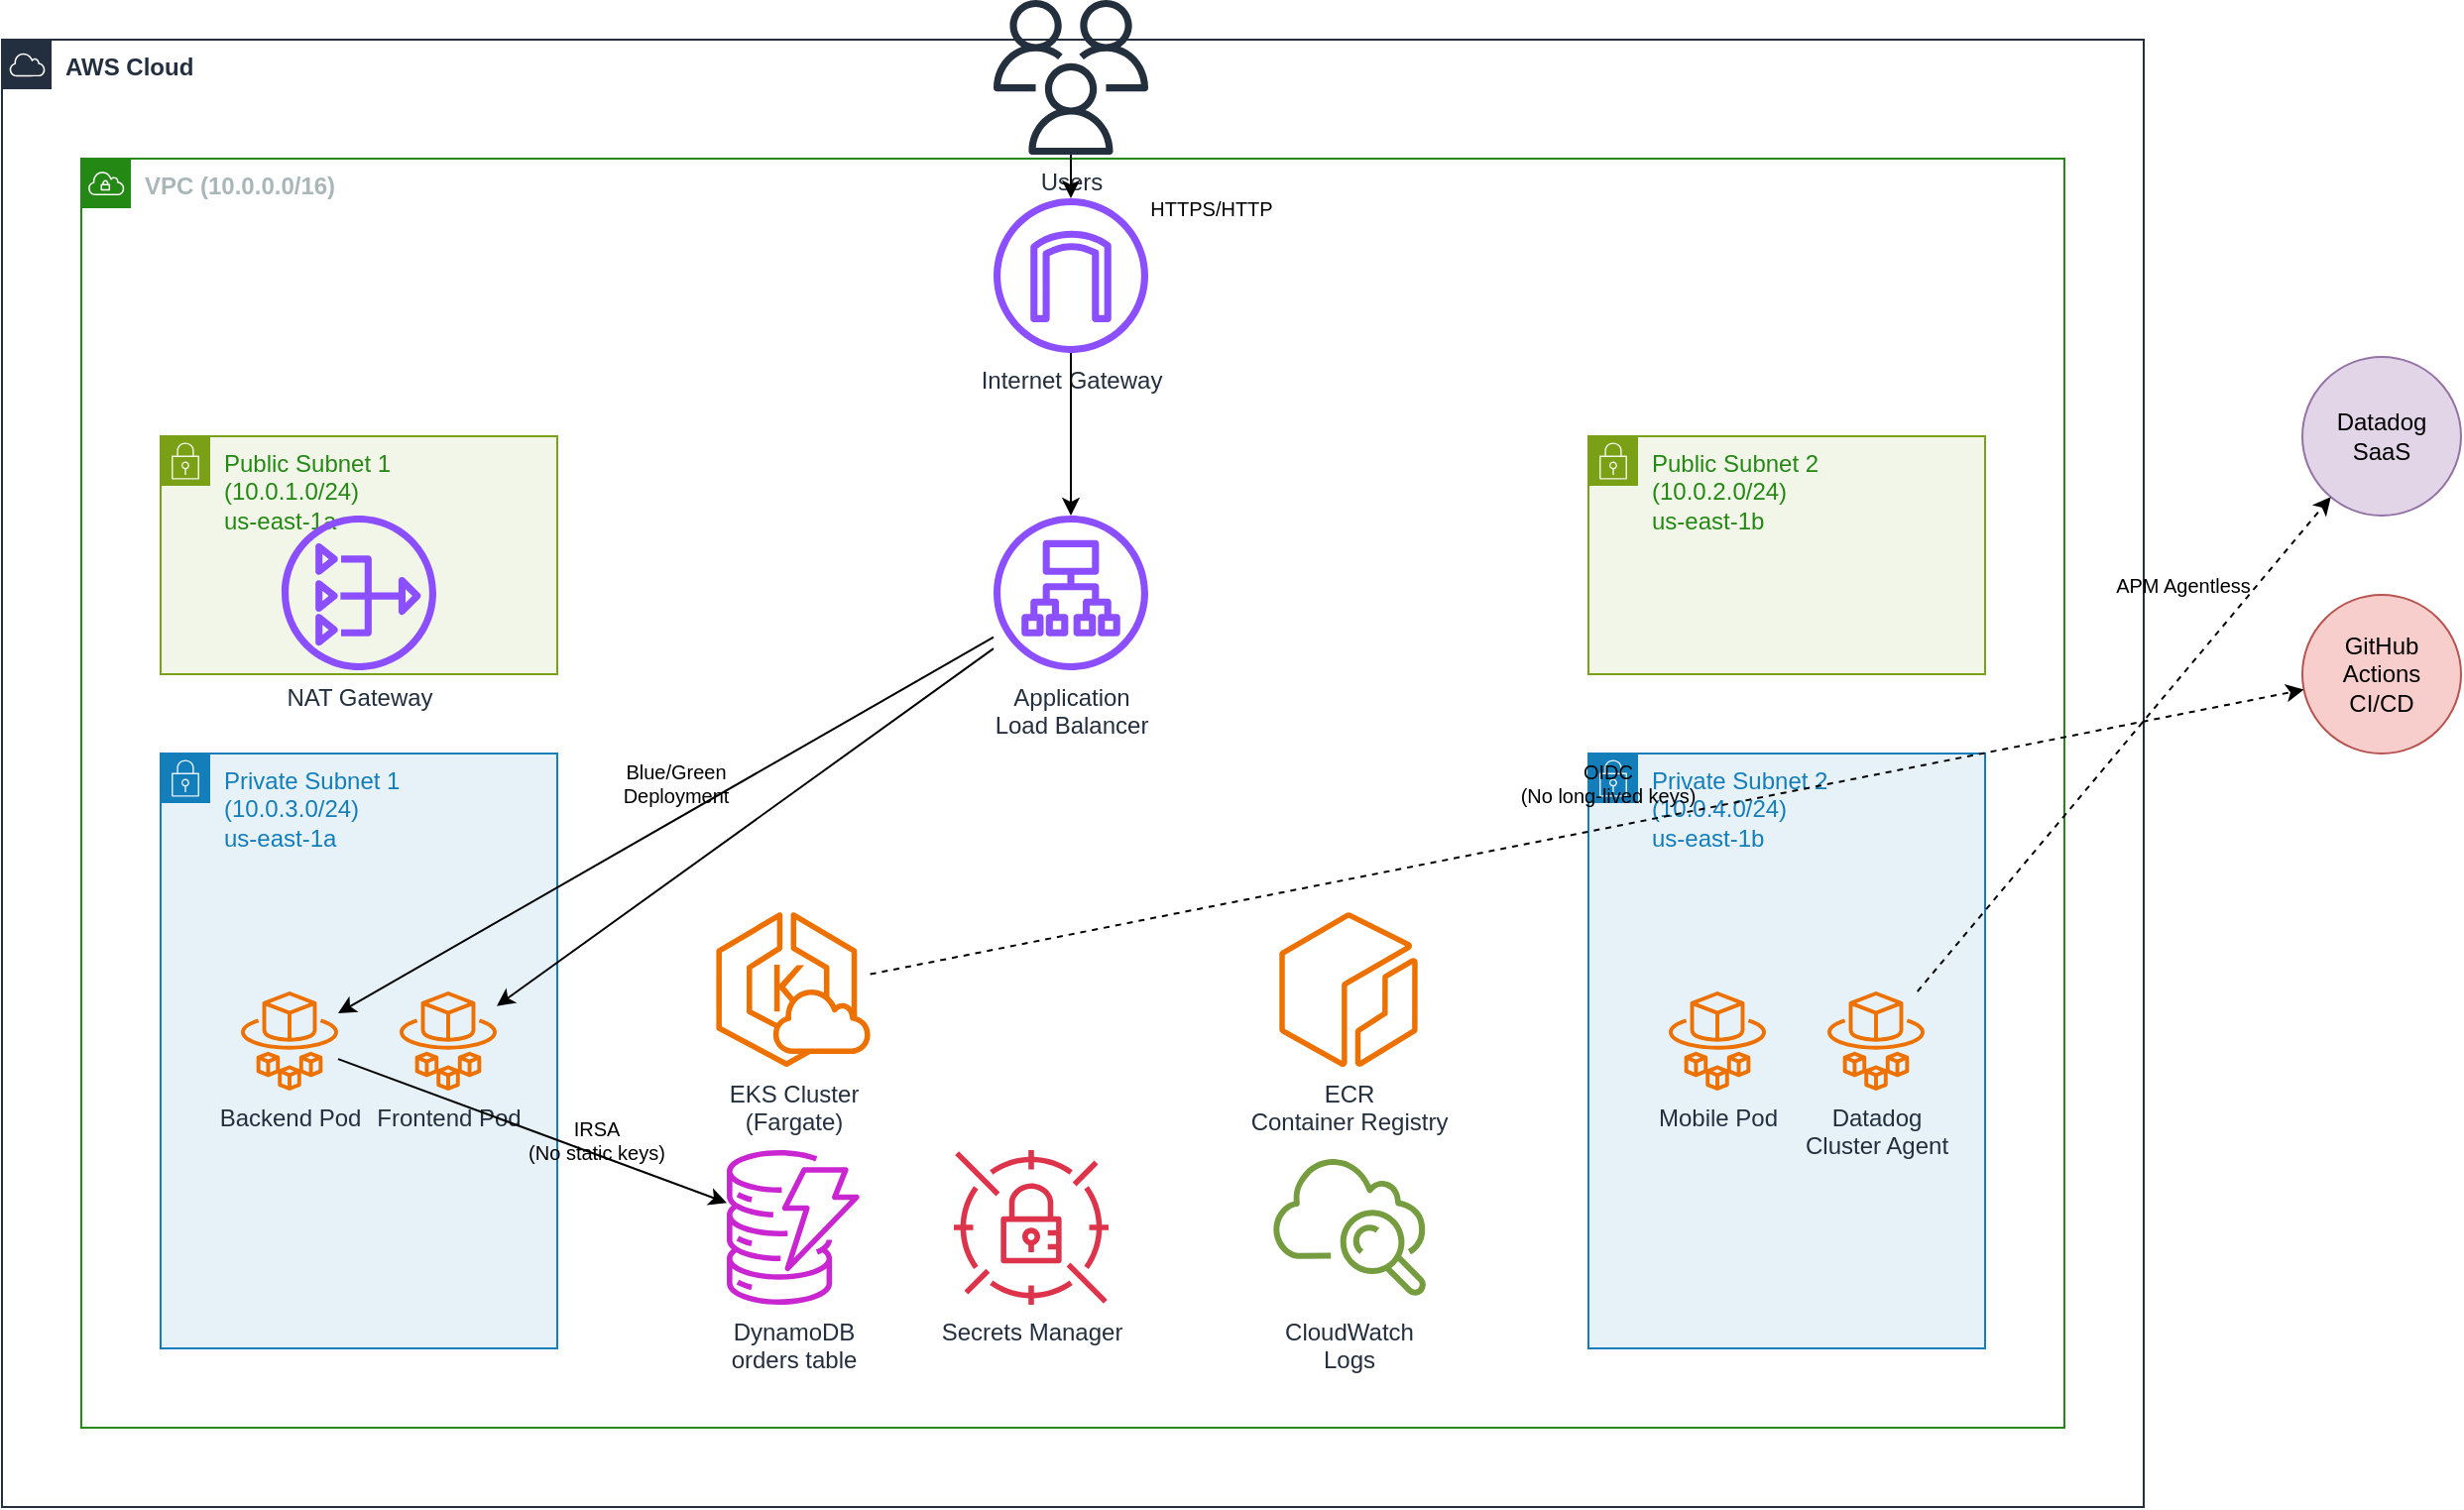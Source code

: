 <mxfile version="24.7.17">
  <diagram name="AWS Production Architecture" id="aws-prod">
    <mxGraphModel dx="1422" dy="794" grid="1" gridSize="10" guides="1" tooltips="1" connect="1" arrows="1" fold="1" page="1" pageScale="1" pageWidth="1169" pageHeight="827" math="0" shadow="0">
      <root>
        <mxCell id="0" />
        <mxCell id="1" parent="0" />
        
        <!-- AWS Cloud -->
        <mxCell id="aws-cloud" value="AWS Cloud" style="sketch=0;outlineConnect=0;gradientColor=none;html=1;whiteSpace=wrap;fontSize=12;fontStyle=1;shape=mxgraph.aws4.group;grIcon=mxgraph.aws4.group_aws_cloud;strokeColor=#232F3E;fillColor=none;verticalAlign=top;align=left;spacingLeft=30;fontColor=#232F3E;dashed=0;" vertex="1" parent="1">
          <mxGeometry x="40" y="40" width="1080" height="740" as="geometry" />
        </mxCell>
        
        <!-- VPC -->
        <mxCell id="vpc" value="VPC (10.0.0.0/16)" style="sketch=0;outlineConnect=0;gradientColor=none;html=1;whiteSpace=wrap;fontSize=12;fontStyle=1;shape=mxgraph.aws4.group;grIcon=mxgraph.aws4.group_vpc;strokeColor=#248814;fillColor=none;verticalAlign=top;align=left;spacingLeft=30;fontColor=#AAB7B8;dashed=0;" vertex="1" parent="1">
          <mxGeometry x="80" y="100" width="1000" height="640" as="geometry" />
        </mxCell>
        
        <!-- Internet Gateway -->
        <mxCell id="igw" value="Internet Gateway" style="sketch=0;outlineConnect=0;fontColor=#232F3E;gradientColor=none;fillColor=#8C4FFF;strokeColor=none;dashed=0;verticalLabelPosition=bottom;verticalAlign=top;align=center;html=1;fontSize=12;fontStyle=0;aspect=fixed;pointerEvents=1;shape=mxgraph.aws4.internet_gateway;" vertex="1" parent="1">
          <mxGeometry x="540" y="120" width="78" height="78" as="geometry" />
        </mxCell>
        
        <!-- Public Subnets -->
        <mxCell id="public-subnet-1" value="Public Subnet 1&#xa;(10.0.1.0/24)&#xa;us-east-1a" style="sketch=0;outlineConnect=0;gradientColor=none;html=1;whiteSpace=wrap;fontSize=12;fontStyle=0;shape=mxgraph.aws4.group;grIcon=mxgraph.aws4.group_security_group;strokeColor=#7AA116;fillColor=#F2F6E8;verticalAlign=top;align=left;spacingLeft=30;fontColor=#248814;dashed=0;" vertex="1" parent="1">
          <mxGeometry x="120" y="240" width="200" height="120" as="geometry" />
        </mxCell>
        
        <mxCell id="public-subnet-2" value="Public Subnet 2&#xa;(10.0.2.0/24)&#xa;us-east-1b" style="sketch=0;outlineConnect=0;gradientColor=none;html=1;whiteSpace=wrap;fontSize=12;fontStyle=0;shape=mxgraph.aws4.group;grIcon=mxgraph.aws4.group_security_group;strokeColor=#7AA116;fillColor=#F2F6E8;verticalAlign=top;align=left;spacingLeft=30;fontColor=#248814;dashed=0;" vertex="1" parent="1">
          <mxGeometry x="840" y="240" width="200" height="120" as="geometry" />
        </mxCell>
        
        <!-- NAT Gateway -->
        <mxCell id="nat-gw" value="NAT Gateway" style="sketch=0;outlineConnect=0;fontColor=#232F3E;gradientColor=none;fillColor=#8C4FFF;strokeColor=none;dashed=0;verticalLabelPosition=bottom;verticalAlign=top;align=center;html=1;fontSize=12;fontStyle=0;aspect=fixed;pointerEvents=1;shape=mxgraph.aws4.nat_gateway;" vertex="1" parent="1">
          <mxGeometry x="181" y="280" width="78" height="78" as="geometry" />
        </mxCell>
        
        <!-- Private Subnets -->
        <mxCell id="private-subnet-1" value="Private Subnet 1&#xa;(10.0.3.0/24)&#xa;us-east-1a" style="sketch=0;outlineConnect=0;gradientColor=none;html=1;whiteSpace=wrap;fontSize=12;fontStyle=0;shape=mxgraph.aws4.group;grIcon=mxgraph.aws4.group_security_group;strokeColor=#147EBA;fillColor=#E6F2F8;verticalAlign=top;align=left;spacingLeft=30;fontColor=#147EBA;dashed=0;" vertex="1" parent="1">
          <mxGeometry x="120" y="400" width="200" height="300" as="geometry" />
        </mxCell>
        
        <mxCell id="private-subnet-2" value="Private Subnet 2&#xa;(10.0.4.0/24)&#xa;us-east-1b" style="sketch=0;outlineConnect=0;gradientColor=none;html=1;whiteSpace=wrap;fontSize=12;fontStyle=0;shape=mxgraph.aws4.group;grIcon=mxgraph.aws4.group_security_group;strokeColor=#147EBA;fillColor=#E6F2F8;verticalAlign=top;align=left;spacingLeft=30;fontColor=#147EBA;dashed=0;" vertex="1" parent="1">
          <mxGeometry x="840" y="400" width="200" height="300" as="geometry" />
        </mxCell>
        
        <!-- EKS Cluster -->
        <mxCell id="eks-cluster" value="EKS Cluster&#xa;(Fargate)" style="sketch=0;outlineConnect=0;fontColor=#232F3E;gradientColor=none;fillColor=#ED7100;strokeColor=none;dashed=0;verticalLabelPosition=bottom;verticalAlign=top;align=center;html=1;fontSize=12;fontStyle=0;aspect=fixed;pointerEvents=1;shape=mxgraph.aws4.eks_cloud;" vertex="1" parent="1">
          <mxGeometry x="400" y="480" width="78" height="78" as="geometry" />
        </mxCell>
        
        <!-- Fargate Pods -->
        <mxCell id="backend-pod" value="Backend Pod" style="sketch=0;outlineConnect=0;fontColor=#232F3E;gradientColor=none;fillColor=#ED7100;strokeColor=none;dashed=0;verticalLabelPosition=bottom;verticalAlign=top;align=center;html=1;fontSize=12;fontStyle=0;aspect=fixed;pointerEvents=1;shape=mxgraph.aws4.fargate;" vertex="1" parent="1">
          <mxGeometry x="160" y="520" width="50" height="50" as="geometry" />
        </mxCell>
        
        <mxCell id="frontend-pod" value="Frontend Pod" style="sketch=0;outlineConnect=0;fontColor=#232F3E;gradientColor=none;fillColor=#ED7100;strokeColor=none;dashed=0;verticalLabelPosition=bottom;verticalAlign=top;align=center;html=1;fontSize=12;fontStyle=0;aspect=fixed;pointerEvents=1;shape=mxgraph.aws4.fargate;" vertex="1" parent="1">
          <mxGeometry x="240" y="520" width="50" height="50" as="geometry" />
        </mxCell>
        
        <mxCell id="mobile-pod" value="Mobile Pod" style="sketch=0;outlineConnect=0;fontColor=#232F3E;gradientColor=none;fillColor=#ED7100;strokeColor=none;dashed=0;verticalLabelPosition=bottom;verticalAlign=top;align=center;html=1;fontSize=12;fontStyle=0;aspect=fixed;pointerEvents=1;shape=mxgraph.aws4.fargate;" vertex="1" parent="1">
          <mxGeometry x="880" y="520" width="50" height="50" as="geometry" />
        </mxCell>
        
        <!-- Datadog Cluster Agent -->
        <mxCell id="datadog-agent" value="Datadog&#xa;Cluster Agent" style="sketch=0;outlineConnect=0;fontColor=#232F3E;gradientColor=none;fillColor=#ED7100;strokeColor=none;dashed=0;verticalLabelPosition=bottom;verticalAlign=top;align=center;html=1;fontSize=12;fontStyle=0;aspect=fixed;pointerEvents=1;shape=mxgraph.aws4.fargate;" vertex="1" parent="1">
          <mxGeometry x="960" y="520" width="50" height="50" as="geometry" />
        </mxCell>
        
        <!-- Application Load Balancer -->
        <mxCell id="alb" value="Application&#xa;Load Balancer" style="sketch=0;outlineConnect=0;fontColor=#232F3E;gradientColor=none;fillColor=#8C4FFF;strokeColor=none;dashed=0;verticalLabelPosition=bottom;verticalAlign=top;align=center;html=1;fontSize=12;fontStyle=0;aspect=fixed;pointerEvents=1;shape=mxgraph.aws4.application_load_balancer;" vertex="1" parent="1">
          <mxGeometry x="540" y="280" width="78" height="78" as="geometry" />
        </mxCell>
        
        <!-- DynamoDB -->
        <mxCell id="dynamodb" value="DynamoDB&#xa;orders table" style="sketch=0;outlineConnect=0;fontColor=#232F3E;gradientColor=none;fillColor=#C925D1;strokeColor=none;dashed=0;verticalLabelPosition=bottom;verticalAlign=top;align=center;html=1;fontSize=12;fontStyle=0;aspect=fixed;pointerEvents=1;shape=mxgraph.aws4.dynamodb;" vertex="1" parent="1">
          <mxGeometry x="400" y="600" width="78" height="78" as="geometry" />
        </mxCell>
        
        <!-- ECR -->
        <mxCell id="ecr" value="ECR&#xa;Container Registry" style="sketch=0;outlineConnect=0;fontColor=#232F3E;gradientColor=none;fillColor=#ED7100;strokeColor=none;dashed=0;verticalLabelPosition=bottom;verticalAlign=top;align=center;html=1;fontSize=12;fontStyle=0;aspect=fixed;pointerEvents=1;shape=mxgraph.aws4.ecr;" vertex="1" parent="1">
          <mxGeometry x="680" y="480" width="78" height="78" as="geometry" />
        </mxCell>
        
        <!-- CloudWatch -->
        <mxCell id="cloudwatch" value="CloudWatch&#xa;Logs" style="sketch=0;outlineConnect=0;fontColor=#232F3E;gradientColor=none;fillColor=#759C3E;strokeColor=none;dashed=0;verticalLabelPosition=bottom;verticalAlign=top;align=center;html=1;fontSize=12;fontStyle=0;aspect=fixed;pointerEvents=1;shape=mxgraph.aws4.cloudwatch;" vertex="1" parent="1">
          <mxGeometry x="680" y="600" width="78" height="78" as="geometry" />
        </mxCell>
        
        <!-- Secrets Manager -->
        <mxCell id="secrets" value="Secrets Manager" style="sketch=0;outlineConnect=0;fontColor=#232F3E;gradientColor=none;fillColor=#DD344C;strokeColor=none;dashed=0;verticalLabelPosition=bottom;verticalAlign=top;align=center;html=1;fontSize=12;fontStyle=0;aspect=fixed;pointerEvents=1;shape=mxgraph.aws4.secrets_manager;" vertex="1" parent="1">
          <mxGeometry x="520" y="600" width="78" height="78" as="geometry" />
        </mxCell>
        
        <!-- External Services -->
        <mxCell id="datadog-saas" value="Datadog SaaS" style="ellipse;whiteSpace=wrap;html=1;aspect=fixed;fillColor=#e1d5e7;strokeColor=#9673a6;" vertex="1" parent="1">
          <mxGeometry x="1200" y="200" width="80" height="80" as="geometry" />
        </mxCell>
        
        <mxCell id="github" value="GitHub Actions&#xa;CI/CD" style="ellipse;whiteSpace=wrap;html=1;aspect=fixed;fillColor=#f8cecc;strokeColor=#b85450;" vertex="1" parent="1">
          <mxGeometry x="1200" y="320" width="80" height="80" as="geometry" />
        </mxCell>
        
        <!-- Users -->
        <mxCell id="users" value="Users" style="sketch=0;outlineConnect=0;fontColor=#232F3E;gradientColor=none;fillColor=#232F3D;strokeColor=none;dashed=0;verticalLabelPosition=bottom;verticalAlign=top;align=center;html=1;fontSize=12;fontStyle=0;aspect=fixed;pointerEvents=1;shape=mxgraph.aws4.users;" vertex="1" parent="1">
          <mxGeometry x="540" y="20" width="78" height="78" as="geometry" />
        </mxCell>
        
        <!-- Connections -->
        <mxCell id="conn1" style="endArrow=classic;html=1;rounded=0;" edge="1" parent="1" source="users" target="igw">
          <mxGeometry width="50" height="50" relative="1" as="geometry">
            <mxPoint x="580" y="200" as="sourcePoint" />
            <mxPoint x="630" y="150" as="targetPoint" />
          </mxGeometry>
        </mxCell>
        
        <mxCell id="conn2" style="endArrow=classic;html=1;rounded=0;" edge="1" parent="1" source="igw" target="alb">
          <mxGeometry width="50" height="50" relative="1" as="geometry">
            <mxPoint x="580" y="250" as="sourcePoint" />
            <mxPoint x="630" y="200" as="targetPoint" />
          </mxGeometry>
        </mxCell>
        
        <mxCell id="conn3" style="endArrow=classic;html=1;rounded=0;" edge="1" parent="1" source="alb" target="backend-pod">
          <mxGeometry width="50" height="50" relative="1" as="geometry">
            <mxPoint x="500" y="400" as="sourcePoint" />
            <mxPoint x="550" y="350" as="targetPoint" />
          </mxGeometry>
        </mxCell>
        
        <mxCell id="conn4" style="endArrow=classic;html=1;rounded=0;" edge="1" parent="1" source="alb" target="frontend-pod">
          <mxGeometry width="50" height="50" relative="1" as="geometry">
            <mxPoint x="500" y="400" as="sourcePoint" />
            <mxPoint x="550" y="350" as="targetPoint" />
          </mxGeometry>
        </mxCell>
        
        <mxCell id="conn5" style="endArrow=classic;html=1;rounded=0;" edge="1" parent="1" source="backend-pod" target="dynamodb">
          <mxGeometry width="50" height="50" relative="1" as="geometry">
            <mxPoint x="300" y="600" as="sourcePoint" />
            <mxPoint x="350" y="550" as="targetPoint" />
          </mxGeometry>
        </mxCell>
        
        <mxCell id="conn6" style="endArrow=classic;html=1;rounded=0;dashed=1;" edge="1" parent="1" source="datadog-agent" target="datadog-saas">
          <mxGeometry width="50" height="50" relative="1" as="geometry">
            <mxPoint x="1100" y="400" as="sourcePoint" />
            <mxPoint x="1150" y="350" as="targetPoint" />
          </mxGeometry>
        </mxCell>
        
        <mxCell id="conn7" style="endArrow=classic;html=1;rounded=0;dashed=1;" edge="1" parent="1" source="eks-cluster" target="github">
          <mxGeometry width="50" height="50" relative="1" as="geometry">
            <mxPoint x="600" y="500" as="sourcePoint" />
            <mxPoint x="650" y="450" as="targetPoint" />
          </mxGeometry>
        </mxCell>
        
        <!-- Labels -->
        <mxCell id="label1" value="HTTPS/HTTP" style="text;html=1;strokeColor=none;fillColor=none;align=center;verticalAlign=middle;whiteSpace=wrap;rounded=0;fontSize=10;" vertex="1" parent="1">
          <mxGeometry x="620" y="110" width="60" height="30" as="geometry" />
        </mxCell>
        
        <mxCell id="label2" value="Blue/Green&#xa;Deployment" style="text;html=1;strokeColor=none;fillColor=none;align=center;verticalAlign=middle;whiteSpace=wrap;rounded=0;fontSize=10;" vertex="1" parent="1">
          <mxGeometry x="350" y="400" width="60" height="30" as="geometry" />
        </mxCell>
        
        <mxCell id="label3" value="IRSA&#xa;(No static keys)" style="text;html=1;strokeColor=none;fillColor=none;align=center;verticalAlign=middle;whiteSpace=wrap;rounded=0;fontSize=10;" vertex="1" parent="1">
          <mxGeometry x="300" y="580" width="80" height="30" as="geometry" />
        </mxCell>
        
        <mxCell id="label4" value="APM Agentless" style="text;html=1;strokeColor=none;fillColor=none;align=center;verticalAlign=middle;whiteSpace=wrap;rounded=0;fontSize=10;" vertex="1" parent="1">
          <mxGeometry x="1100" y="300" width="80" height="30" as="geometry" />
        </mxCell>
        
        <mxCell id="label5" value="OIDC&#xa;(No long-lived keys)" style="text;html=1;strokeColor=none;fillColor=none;align=center;verticalAlign=middle;whiteSpace=wrap;rounded=0;fontSize=10;" vertex="1" parent="1">
          <mxGeometry x="800" y="400" width="100" height="30" as="geometry" />
        </mxCell>
      </root>
    </mxGraphModel>
  </diagram>
</mxfile>